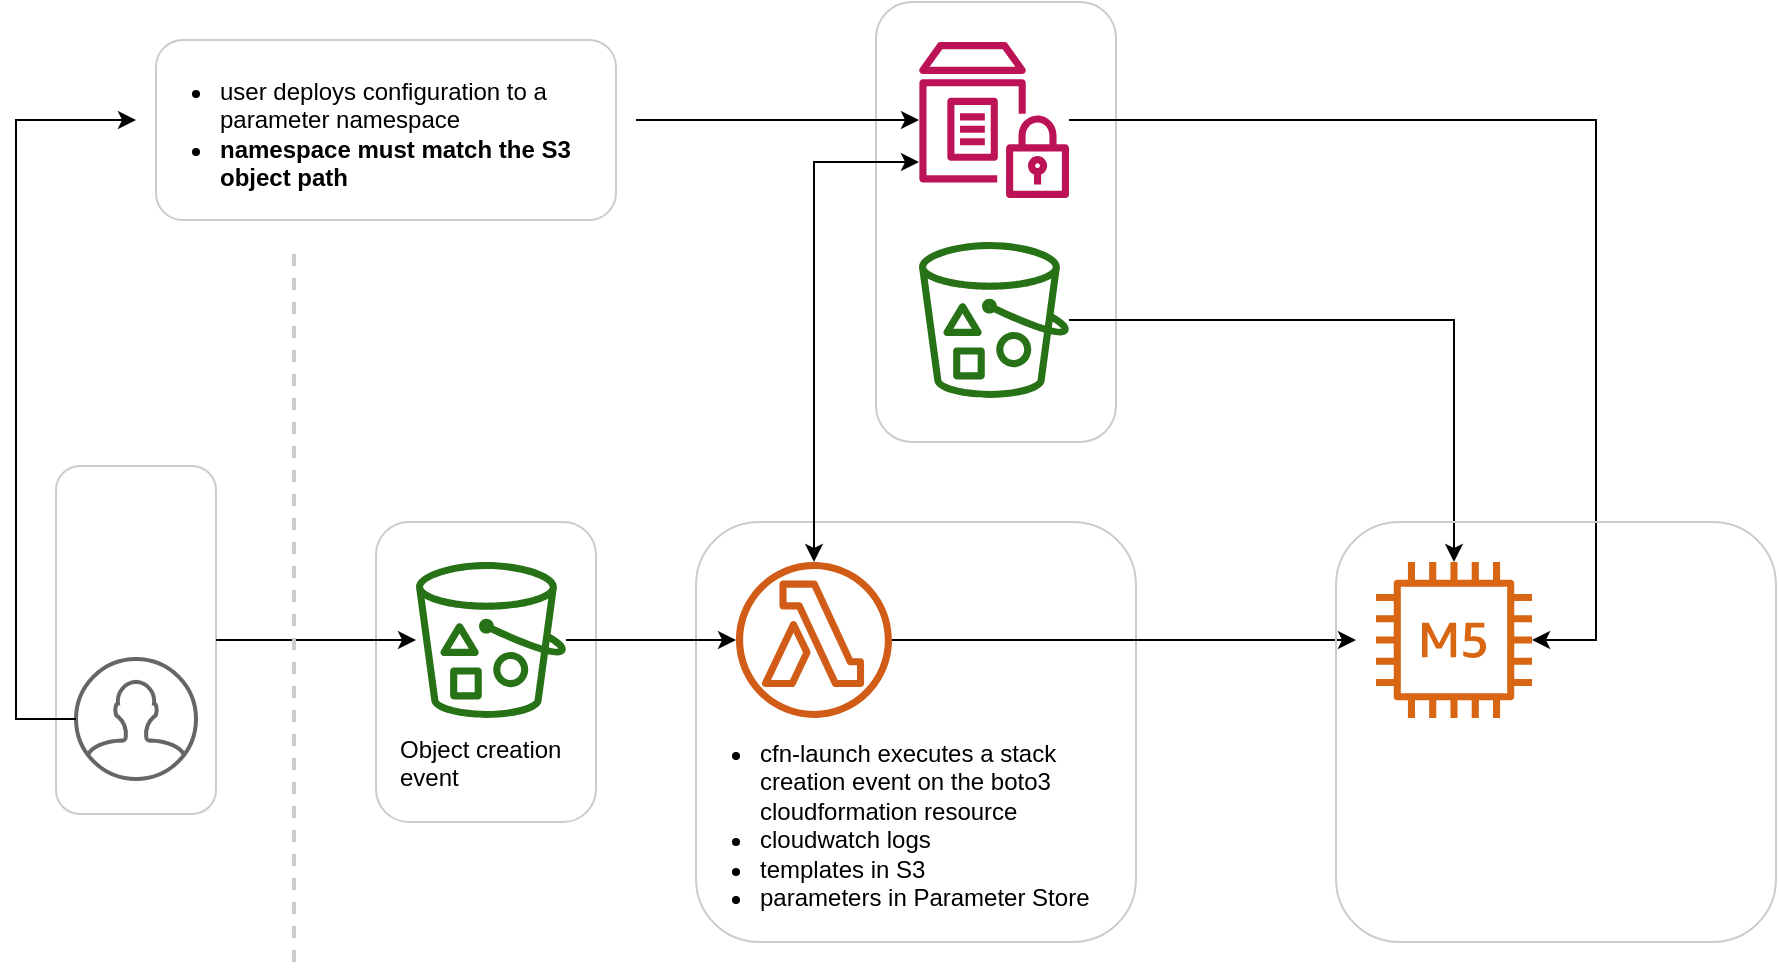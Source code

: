 <?xml version="1.0" encoding="UTF-8"?>
<mxfile version="13.8.8" type="google"><diagram id="uxOGp3WEbQQ6ua5LMi-m" name="Page-1"><mxGraphModel dx="1689" dy="908" grid="1" gridSize="10" guides="1" tooltips="1" connect="1" arrows="1" fold="1" page="1" pageScale="1" pageWidth="850" pageHeight="1100" math="0" shadow="0"><root><mxCell id="0"/><mxCell id="1" parent="0"/><mxCell id="5SOrpgsnlzlnu44CyoCL-6" value="" style="rounded=1;whiteSpace=wrap;html=1;fillColor=none;strokeColor=#CCCCCC;" vertex="1" parent="1"><mxGeometry x="-120" y="492" width="80" height="174" as="geometry"/></mxCell><mxCell id="5SOrpgsnlzlnu44CyoCL-2" value="" style="rounded=1;whiteSpace=wrap;html=1;fillColor=none;strokeColor=#CCCCCC;" vertex="1" parent="1"><mxGeometry x="290" y="260" width="120" height="220" as="geometry"/></mxCell><mxCell id="ya1SX_43czJr47IBaOGT-15" value="" style="rounded=1;whiteSpace=wrap;html=1;fillColor=none;strokeColor=#CCCCCC;" parent="1" vertex="1"><mxGeometry x="40" y="520" width="110" height="150" as="geometry"/></mxCell><mxCell id="ya1SX_43czJr47IBaOGT-6" value="" style="rounded=1;whiteSpace=wrap;html=1;fillColor=none;strokeColor=#CCCCCC;" parent="1" vertex="1"><mxGeometry x="200" y="520" width="220" height="210" as="geometry"/></mxCell><mxCell id="ya1SX_43czJr47IBaOGT-7" style="edgeStyle=orthogonalEdgeStyle;rounded=0;orthogonalLoop=1;jettySize=auto;html=1;endArrow=classic;endFill=1;" parent="1" source="ya1SX_43czJr47IBaOGT-2" edge="1"><mxGeometry relative="1" as="geometry"><mxPoint x="530" y="579" as="targetPoint"/></mxGeometry></mxCell><mxCell id="ya1SX_43czJr47IBaOGT-2" value="" style="outlineConnect=0;fontColor=#232F3E;gradientColor=none;fillColor=#D05C17;strokeColor=none;dashed=0;verticalLabelPosition=bottom;verticalAlign=top;align=center;html=1;fontSize=12;fontStyle=0;aspect=fixed;pointerEvents=1;shape=mxgraph.aws4.lambda_function;" parent="1" vertex="1"><mxGeometry x="220" y="540" width="78" height="78" as="geometry"/></mxCell><mxCell id="ya1SX_43czJr47IBaOGT-4" style="edgeStyle=orthogonalEdgeStyle;rounded=0;orthogonalLoop=1;jettySize=auto;html=1;" parent="1" source="ya1SX_43czJr47IBaOGT-3" target="ya1SX_43czJr47IBaOGT-2" edge="1"><mxGeometry relative="1" as="geometry"/></mxCell><mxCell id="ya1SX_43czJr47IBaOGT-3" value="" style="outlineConnect=0;fontColor=#232F3E;gradientColor=none;fillColor=#277116;strokeColor=none;dashed=0;verticalLabelPosition=bottom;verticalAlign=top;align=center;html=1;fontSize=12;fontStyle=0;aspect=fixed;pointerEvents=1;shape=mxgraph.aws4.bucket_with_objects;" parent="1" vertex="1"><mxGeometry x="60" y="540" width="75" height="78" as="geometry"/></mxCell><mxCell id="ya1SX_43czJr47IBaOGT-5" value="" style="outlineConnect=0;fontColor=#232F3E;gradientColor=none;fillColor=#D86613;strokeColor=none;dashed=0;verticalLabelPosition=bottom;verticalAlign=top;align=center;html=1;fontSize=12;fontStyle=0;aspect=fixed;pointerEvents=1;shape=mxgraph.aws4.m5_instance;" parent="1" vertex="1"><mxGeometry x="540" y="540" width="78" height="78" as="geometry"/></mxCell><mxCell id="ya1SX_43czJr47IBaOGT-9" value="&lt;div&gt;&lt;ul&gt;&lt;li&gt;cfn-launch executes a stack creation event on the boto3 cloudformation resource&lt;/li&gt;&lt;li&gt;cloudwatch logs&lt;br&gt;&lt;/li&gt;&lt;li&gt;templates in S3&lt;/li&gt;&lt;li&gt;parameters in Parameter Store&lt;br&gt;&lt;/li&gt;&lt;/ul&gt;&lt;/div&gt;&lt;div&gt;&lt;br&gt;&lt;/div&gt;" style="text;html=1;strokeColor=none;fillColor=none;align=left;verticalAlign=top;whiteSpace=wrap;rounded=0;" parent="1" vertex="1"><mxGeometry x="190" y="610" width="230" height="100" as="geometry"/></mxCell><mxCell id="ya1SX_43czJr47IBaOGT-34" style="edgeStyle=orthogonalEdgeStyle;rounded=0;orthogonalLoop=1;jettySize=auto;html=1;endArrow=none;endFill=0;fontSize=16;startArrow=classic;startFill=1;entryX=1;entryY=0.5;entryDx=0;entryDy=0;" parent="1" source="ya1SX_43czJr47IBaOGT-3" edge="1" target="5SOrpgsnlzlnu44CyoCL-6"><mxGeometry relative="1" as="geometry"><mxPoint x="-100" y="579" as="targetPoint"/><Array as="points"/></mxGeometry></mxCell><mxCell id="ya1SX_43czJr47IBaOGT-16" value="Object creation event" style="text;html=1;strokeColor=none;fillColor=none;align=left;verticalAlign=top;whiteSpace=wrap;rounded=0;" parent="1" vertex="1"><mxGeometry x="50" y="620" width="100" height="50" as="geometry"/></mxCell><mxCell id="ya1SX_43czJr47IBaOGT-32" value="" style="endArrow=none;html=1;fontSize=16;dashed=1;strokeWidth=2;strokeColor=#CCCCCC;" parent="1" edge="1"><mxGeometry width="50" height="50" relative="1" as="geometry"><mxPoint x="-1" y="740" as="sourcePoint"/><mxPoint x="-1" y="380" as="targetPoint"/></mxGeometry></mxCell><mxCell id="5SOrpgsnlzlnu44CyoCL-10" style="edgeStyle=orthogonalEdgeStyle;rounded=0;orthogonalLoop=1;jettySize=auto;html=1;startArrow=classic;startFill=1;" edge="1" parent="1" source="ya1SX_43czJr47IBaOGT-10" target="ya1SX_43czJr47IBaOGT-2"><mxGeometry relative="1" as="geometry"><Array as="points"><mxPoint x="259" y="340"/></Array></mxGeometry></mxCell><mxCell id="5SOrpgsnlzlnu44CyoCL-11" style="edgeStyle=orthogonalEdgeStyle;rounded=0;orthogonalLoop=1;jettySize=auto;html=1;startArrow=none;startFill=0;" edge="1" parent="1" source="ya1SX_43czJr47IBaOGT-10" target="ya1SX_43czJr47IBaOGT-5"><mxGeometry relative="1" as="geometry"><Array as="points"><mxPoint x="650" y="319"/><mxPoint x="650" y="579"/></Array></mxGeometry></mxCell><mxCell id="ya1SX_43czJr47IBaOGT-10" value="" style="outlineConnect=0;fontColor=#232F3E;gradientColor=none;fillColor=#BC1356;strokeColor=none;dashed=0;verticalLabelPosition=bottom;verticalAlign=top;align=center;html=1;fontSize=12;fontStyle=0;aspect=fixed;pointerEvents=1;shape=mxgraph.aws4.parameter_store;" parent="1" vertex="1"><mxGeometry x="311.5" y="280" width="75" height="78" as="geometry"/></mxCell><mxCell id="5SOrpgsnlzlnu44CyoCL-9" style="edgeStyle=orthogonalEdgeStyle;rounded=0;orthogonalLoop=1;jettySize=auto;html=1;startArrow=none;startFill=0;" edge="1" parent="1" source="ya1SX_43czJr47IBaOGT-11" target="ya1SX_43czJr47IBaOGT-5"><mxGeometry relative="1" as="geometry"/></mxCell><mxCell id="ya1SX_43czJr47IBaOGT-11" value="" style="outlineConnect=0;fontColor=#232F3E;gradientColor=none;fillColor=#277116;strokeColor=none;dashed=0;verticalLabelPosition=bottom;verticalAlign=top;align=center;html=1;fontSize=12;fontStyle=0;aspect=fixed;pointerEvents=1;shape=mxgraph.aws4.bucket_with_objects;" parent="1" vertex="1"><mxGeometry x="311.5" y="380" width="75" height="78" as="geometry"/></mxCell><mxCell id="5SOrpgsnlzlnu44CyoCL-12" value="" style="group" vertex="1" connectable="0" parent="1"><mxGeometry x="-110" y="509.5" width="60" height="139" as="geometry"/></mxCell><mxCell id="ya1SX_43czJr47IBaOGT-31" value="" style="html=1;verticalLabelPosition=bottom;align=center;labelBackgroundColor=#ffffff;verticalAlign=top;strokeWidth=2;shadow=0;dashed=0;shape=mxgraph.ios7.icons.user;fillColor=none;fontSize=16;aspect=fixed;strokeColor=#666666;" parent="5SOrpgsnlzlnu44CyoCL-12" vertex="1"><mxGeometry y="79" width="60" height="60" as="geometry"/></mxCell><mxCell id="5SOrpgsnlzlnu44CyoCL-3" value="" style="shape=image;html=1;verticalAlign=top;verticalLabelPosition=bottom;labelBackgroundColor=#ffffff;imageAspect=0;aspect=fixed;image=https://cdn4.iconfinder.com/data/icons/logos-brands-5/24/jenkins-128.png" vertex="1" parent="5SOrpgsnlzlnu44CyoCL-12"><mxGeometry width="60" height="60" as="geometry"/></mxCell><mxCell id="5SOrpgsnlzlnu44CyoCL-14" style="edgeStyle=orthogonalEdgeStyle;rounded=0;orthogonalLoop=1;jettySize=auto;html=1;startArrow=none;startFill=0;entryX=0;entryY=0.5;entryDx=0;entryDy=0;" edge="1" parent="1" source="ya1SX_43czJr47IBaOGT-31" target="5SOrpgsnlzlnu44CyoCL-8"><mxGeometry relative="1" as="geometry"><Array as="points"><mxPoint x="-140" y="619"/></Array></mxGeometry></mxCell><mxCell id="5SOrpgsnlzlnu44CyoCL-17" value="" style="group;fontStyle=4" vertex="1" connectable="0" parent="1"><mxGeometry x="-80" y="269" width="250" height="100" as="geometry"/></mxCell><mxCell id="5SOrpgsnlzlnu44CyoCL-15" value="" style="rounded=1;whiteSpace=wrap;html=1;fillColor=none;strokeColor=#CCCCCC;" vertex="1" parent="5SOrpgsnlzlnu44CyoCL-17"><mxGeometry x="10" y="10" width="230" height="90" as="geometry"/></mxCell><mxCell id="5SOrpgsnlzlnu44CyoCL-8" value="&lt;div&gt;&lt;ul&gt;&lt;li&gt;user deploys configuration to a parameter namespace&lt;/li&gt;&lt;li&gt;&lt;b&gt;namespace must match the S3 object path&lt;/b&gt;&lt;br&gt;&lt;/li&gt;&lt;/ul&gt;&lt;/div&gt;" style="text;html=1;strokeColor=none;align=left;verticalAlign=top;whiteSpace=wrap;rounded=0;" vertex="1" parent="5SOrpgsnlzlnu44CyoCL-17"><mxGeometry y="10" width="250" height="80" as="geometry"/></mxCell><mxCell id="5SOrpgsnlzlnu44CyoCL-18" style="edgeStyle=orthogonalEdgeStyle;rounded=0;orthogonalLoop=1;jettySize=auto;html=1;startArrow=none;startFill=0;" edge="1" parent="1" source="5SOrpgsnlzlnu44CyoCL-8" target="ya1SX_43czJr47IBaOGT-10"><mxGeometry relative="1" as="geometry"/></mxCell><mxCell id="5SOrpgsnlzlnu44CyoCL-19" value="" style="rounded=1;whiteSpace=wrap;html=1;fillColor=none;strokeColor=#CCCCCC;" vertex="1" parent="1"><mxGeometry x="520" y="520" width="220" height="210" as="geometry"/></mxCell></root></mxGraphModel></diagram></mxfile>